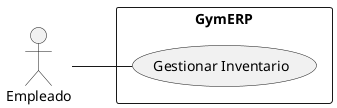 @startuml Casos de uso
left to right direction
actor Empleado
rectangle GymERP {
  Empleado -- (Gestionar Inventario)
}
@enduml
